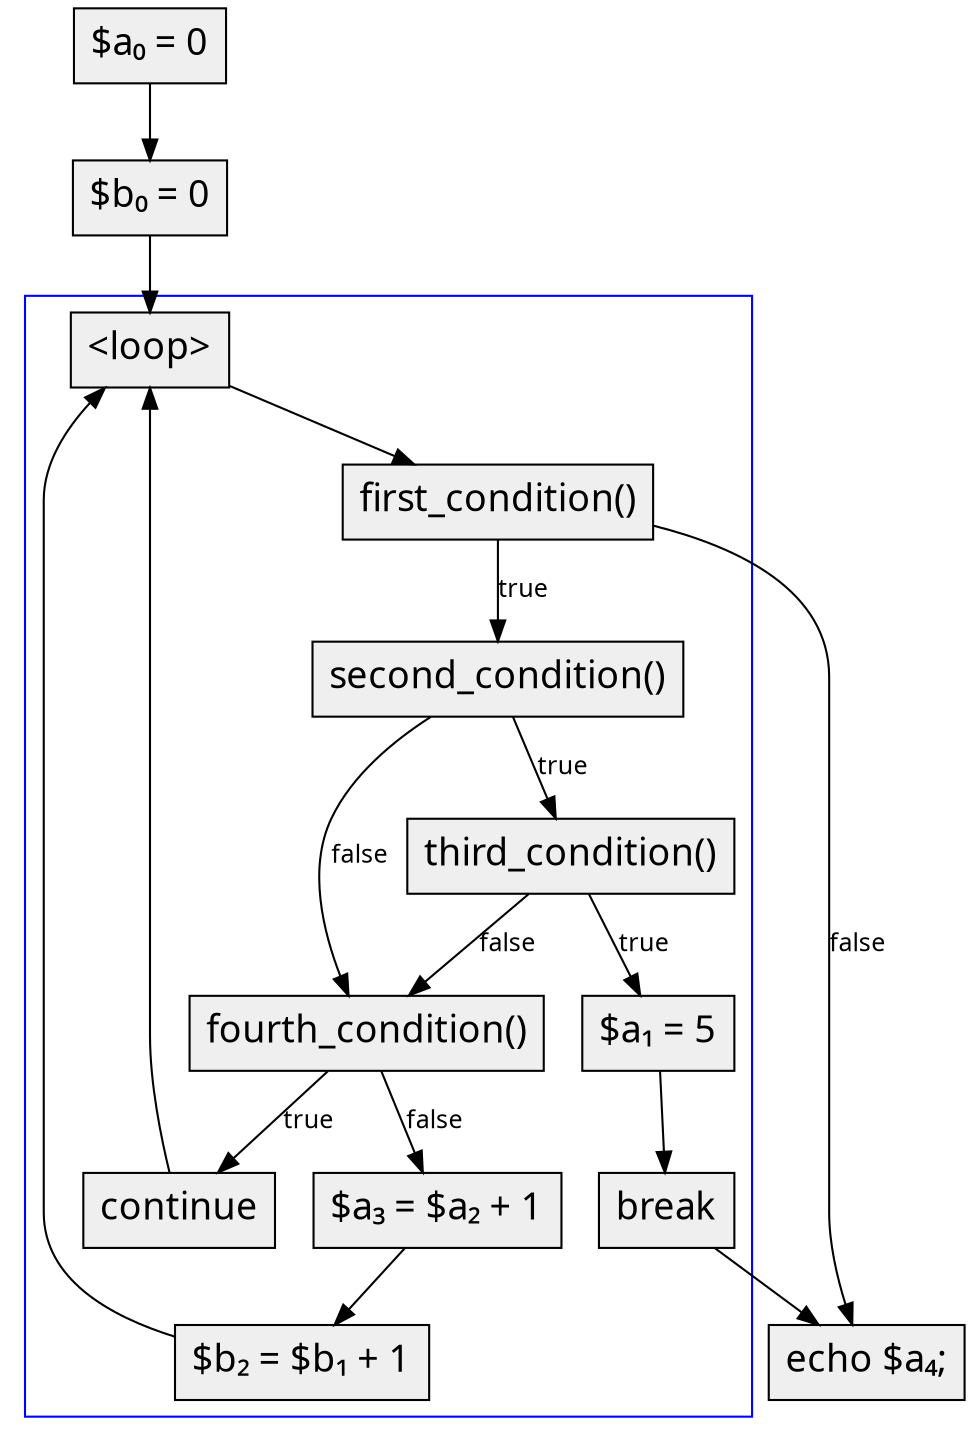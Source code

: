 digraph G {
  graph[fontsize=18 fontname="SF Mono"];
  color="#efefef";
  node[shape=box style=filled fontsize=18 fontname="SF Mono" fillcolor="#efefef"];
  edge[fontsize=12 fontname="SF Mono"];

  node_0 [label="$a₀ = 0\l"];
  node_b0 [label="$b₀ = 0\l"];
  loop [label="<loop>\l"]
  node_1 [label="first_condition()\l"];
  node_2 [label="second_condition()\l"];
  node_3 [label="third_condition()\l"];
  node_4 [label="$a₁ = 5\l"];
  break [label="break\l"]
  node_5 [label="fourth_condition()\l"];
  continue [label="continue\l"]
  node_6 [label="$a₃ = $a₂ + 1\l"];
  node_b [label="$b₂ = $b₁ + 1\l"]
  node_7 [label="echo $a₄;"];

  subgraph cluster_1 {
    node [style=filled];
    loop -> node_1
    node_1 -> node_2 [label="true"]
    node_2 -> node_3 [label="true"]
    node_2 -> node_5 [label="false"]
    node_3 -> node_4 [label="true"]
    node_4 -> break
    node_3 -> node_5 [label="false"]
    node_5 -> continue [label="true"]
    node_5 -> node_6 [label="false"]
    node_6 -> node_b
    continue -> loop
    node_b -> loop
    color=blue
  }

  node_0 -> node_b0
  node_b0 -> loop
  break -> node_7
  node_1 -> node_7 [label="false"]
}